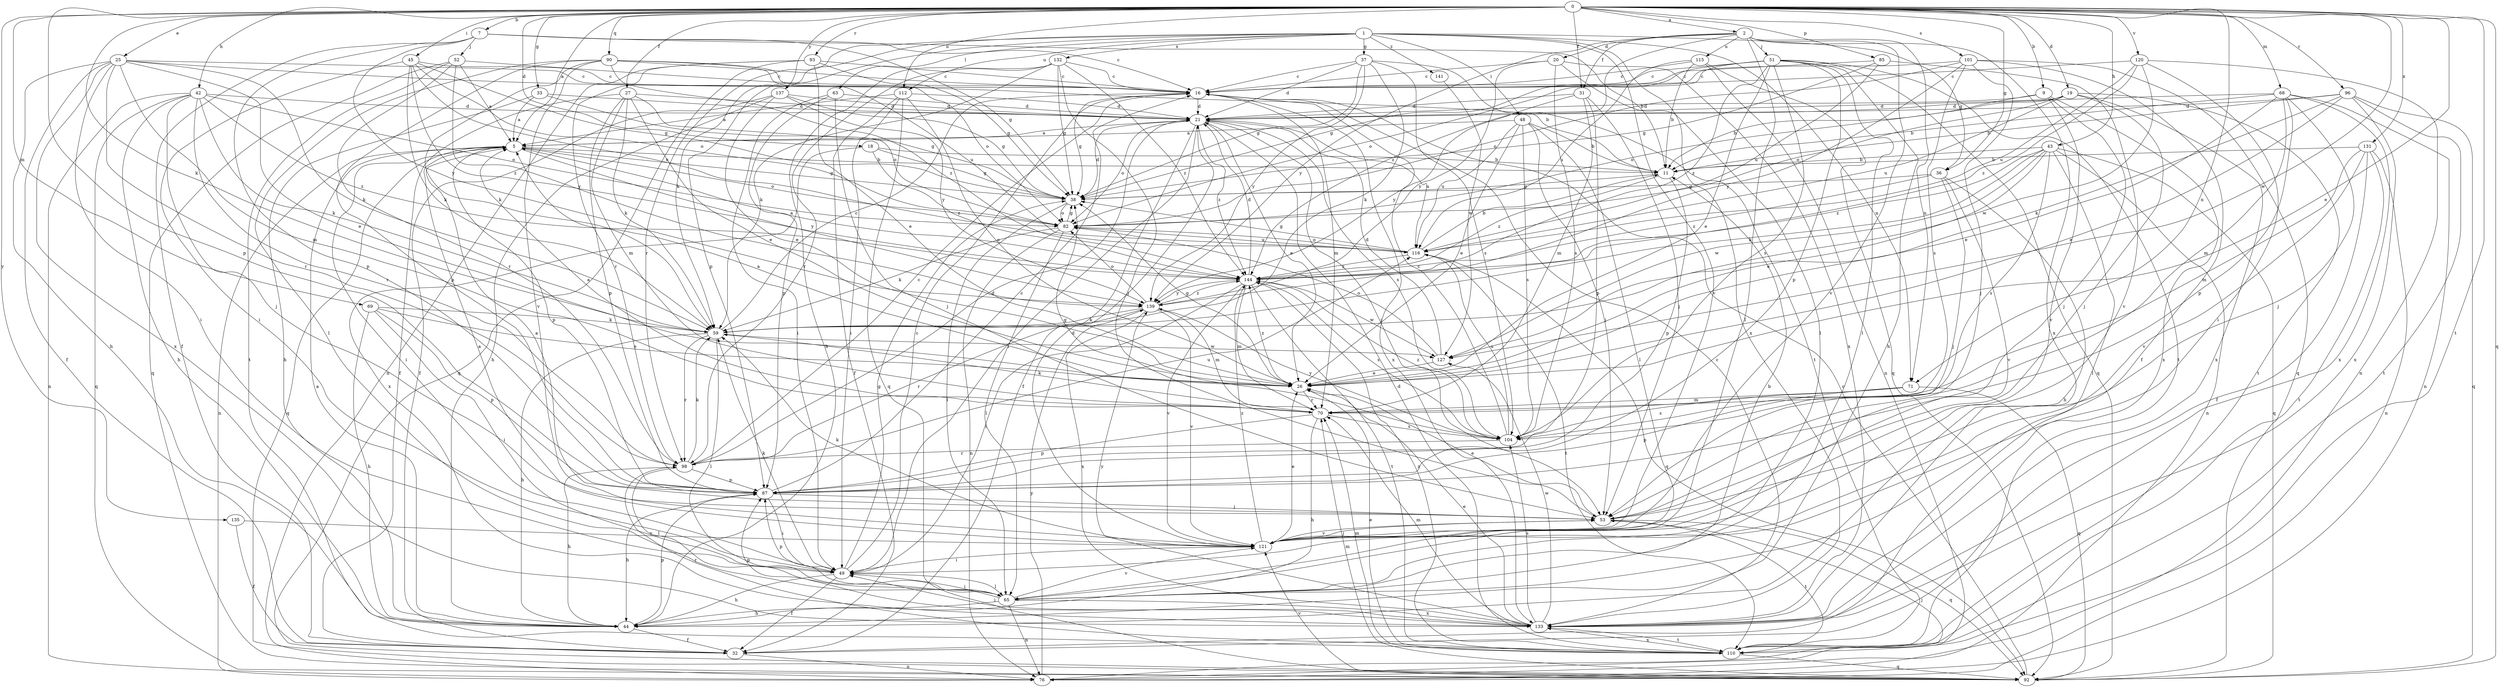 strict digraph  {
0;
1;
2;
5;
7;
9;
11;
16;
18;
19;
20;
21;
25;
26;
27;
31;
32;
33;
36;
37;
38;
42;
43;
44;
45;
48;
49;
51;
52;
53;
59;
63;
65;
68;
69;
70;
71;
76;
82;
85;
87;
90;
92;
93;
96;
98;
101;
104;
110;
112;
115;
116;
120;
121;
127;
131;
132;
133;
135;
137;
139;
141;
144;
0 -> 2  [label=a];
0 -> 5  [label=a];
0 -> 7  [label=b];
0 -> 9  [label=b];
0 -> 18  [label=d];
0 -> 19  [label=d];
0 -> 25  [label=e];
0 -> 26  [label=e];
0 -> 27  [label=f];
0 -> 31  [label=f];
0 -> 33  [label=g];
0 -> 36  [label=g];
0 -> 42  [label=h];
0 -> 43  [label=h];
0 -> 45  [label=i];
0 -> 59  [label=k];
0 -> 68  [label=m];
0 -> 69  [label=m];
0 -> 71  [label=n];
0 -> 85  [label=p];
0 -> 87  [label=p];
0 -> 90  [label=q];
0 -> 92  [label=q];
0 -> 93  [label=r];
0 -> 96  [label=r];
0 -> 101  [label=s];
0 -> 110  [label=t];
0 -> 112  [label=u];
0 -> 120  [label=v];
0 -> 127  [label=w];
0 -> 131  [label=x];
0 -> 135  [label=y];
0 -> 137  [label=y];
1 -> 36  [label=g];
1 -> 37  [label=g];
1 -> 48  [label=i];
1 -> 59  [label=k];
1 -> 63  [label=l];
1 -> 71  [label=n];
1 -> 87  [label=p];
1 -> 98  [label=r];
1 -> 112  [label=u];
1 -> 121  [label=v];
1 -> 132  [label=x];
1 -> 133  [label=x];
1 -> 141  [label=z];
2 -> 20  [label=d];
2 -> 31  [label=f];
2 -> 51  [label=j];
2 -> 65  [label=l];
2 -> 71  [label=n];
2 -> 115  [label=u];
2 -> 121  [label=v];
2 -> 133  [label=x];
2 -> 139  [label=y];
2 -> 144  [label=z];
5 -> 11  [label=b];
5 -> 38  [label=g];
5 -> 49  [label=i];
5 -> 76  [label=n];
5 -> 82  [label=o];
5 -> 87  [label=p];
5 -> 92  [label=q];
5 -> 139  [label=y];
7 -> 11  [label=b];
7 -> 16  [label=c];
7 -> 32  [label=f];
7 -> 38  [label=g];
7 -> 52  [label=j];
7 -> 87  [label=p];
7 -> 139  [label=y];
9 -> 21  [label=d];
9 -> 53  [label=j];
9 -> 82  [label=o];
9 -> 121  [label=v];
9 -> 133  [label=x];
11 -> 38  [label=g];
11 -> 87  [label=p];
11 -> 144  [label=z];
16 -> 21  [label=d];
16 -> 38  [label=g];
16 -> 70  [label=m];
16 -> 133  [label=x];
18 -> 11  [label=b];
18 -> 38  [label=g];
18 -> 133  [label=x];
18 -> 144  [label=z];
19 -> 11  [label=b];
19 -> 21  [label=d];
19 -> 53  [label=j];
19 -> 82  [label=o];
19 -> 110  [label=t];
19 -> 116  [label=u];
19 -> 133  [label=x];
20 -> 16  [label=c];
20 -> 65  [label=l];
20 -> 104  [label=s];
20 -> 133  [label=x];
20 -> 139  [label=y];
21 -> 5  [label=a];
21 -> 26  [label=e];
21 -> 32  [label=f];
21 -> 49  [label=i];
21 -> 53  [label=j];
21 -> 82  [label=o];
21 -> 104  [label=s];
21 -> 116  [label=u];
21 -> 144  [label=z];
25 -> 11  [label=b];
25 -> 16  [label=c];
25 -> 26  [label=e];
25 -> 32  [label=f];
25 -> 44  [label=h];
25 -> 49  [label=i];
25 -> 59  [label=k];
25 -> 70  [label=m];
25 -> 98  [label=r];
25 -> 133  [label=x];
26 -> 5  [label=a];
26 -> 38  [label=g];
26 -> 144  [label=z];
26 -> 70  [label=r];
27 -> 21  [label=d];
27 -> 26  [label=e];
27 -> 32  [label=f];
27 -> 38  [label=g];
27 -> 59  [label=k];
27 -> 70  [label=m];
27 -> 87  [label=p];
31 -> 21  [label=d];
31 -> 53  [label=j];
31 -> 70  [label=m];
31 -> 87  [label=p];
31 -> 139  [label=y];
32 -> 76  [label=n];
33 -> 5  [label=a];
33 -> 21  [label=d];
33 -> 44  [label=h];
33 -> 82  [label=o];
36 -> 38  [label=g];
36 -> 44  [label=h];
36 -> 53  [label=j];
36 -> 121  [label=v];
36 -> 144  [label=z];
37 -> 16  [label=c];
37 -> 21  [label=d];
37 -> 38  [label=g];
37 -> 59  [label=k];
37 -> 104  [label=s];
37 -> 110  [label=t];
37 -> 139  [label=y];
38 -> 21  [label=d];
38 -> 65  [label=l];
38 -> 82  [label=o];
42 -> 21  [label=d];
42 -> 44  [label=h];
42 -> 53  [label=j];
42 -> 59  [label=k];
42 -> 76  [label=n];
42 -> 82  [label=o];
42 -> 92  [label=q];
42 -> 98  [label=r];
42 -> 144  [label=z];
43 -> 11  [label=b];
43 -> 26  [label=e];
43 -> 59  [label=k];
43 -> 65  [label=l];
43 -> 76  [label=n];
43 -> 92  [label=q];
43 -> 104  [label=s];
43 -> 127  [label=w];
43 -> 144  [label=z];
44 -> 5  [label=a];
44 -> 32  [label=f];
44 -> 87  [label=p];
45 -> 16  [label=c];
45 -> 38  [label=g];
45 -> 49  [label=i];
45 -> 59  [label=k];
45 -> 82  [label=o];
45 -> 116  [label=u];
45 -> 144  [label=z];
48 -> 5  [label=a];
48 -> 11  [label=b];
48 -> 26  [label=e];
48 -> 53  [label=j];
48 -> 65  [label=l];
48 -> 104  [label=s];
48 -> 116  [label=u];
49 -> 16  [label=c];
49 -> 32  [label=f];
49 -> 38  [label=g];
49 -> 44  [label=h];
49 -> 59  [label=k];
49 -> 65  [label=l];
51 -> 16  [label=c];
51 -> 26  [label=e];
51 -> 38  [label=g];
51 -> 44  [label=h];
51 -> 65  [label=l];
51 -> 82  [label=o];
51 -> 87  [label=p];
51 -> 92  [label=q];
51 -> 104  [label=s];
51 -> 110  [label=t];
51 -> 144  [label=z];
52 -> 5  [label=a];
52 -> 16  [label=c];
52 -> 92  [label=q];
52 -> 98  [label=r];
52 -> 110  [label=t];
52 -> 139  [label=y];
53 -> 5  [label=a];
53 -> 26  [label=e];
53 -> 92  [label=q];
53 -> 110  [label=t];
53 -> 121  [label=v];
59 -> 16  [label=c];
59 -> 44  [label=h];
59 -> 65  [label=l];
59 -> 98  [label=r];
59 -> 127  [label=w];
63 -> 21  [label=d];
63 -> 49  [label=i];
63 -> 53  [label=j];
63 -> 87  [label=p];
65 -> 11  [label=b];
65 -> 44  [label=h];
65 -> 49  [label=i];
65 -> 76  [label=n];
65 -> 87  [label=p];
65 -> 121  [label=v];
65 -> 133  [label=x];
68 -> 11  [label=b];
68 -> 21  [label=d];
68 -> 26  [label=e];
68 -> 53  [label=j];
68 -> 70  [label=m];
68 -> 76  [label=n];
68 -> 87  [label=p];
68 -> 133  [label=x];
69 -> 26  [label=e];
69 -> 44  [label=h];
69 -> 49  [label=i];
69 -> 59  [label=k];
69 -> 87  [label=p];
70 -> 5  [label=a];
70 -> 44  [label=h];
70 -> 59  [label=k];
70 -> 87  [label=p];
70 -> 104  [label=s];
71 -> 70  [label=m];
71 -> 87  [label=p];
71 -> 92  [label=q];
71 -> 104  [label=s];
76 -> 53  [label=j];
76 -> 139  [label=y];
82 -> 38  [label=g];
82 -> 59  [label=k];
82 -> 65  [label=l];
82 -> 76  [label=n];
82 -> 116  [label=u];
85 -> 16  [label=c];
85 -> 38  [label=g];
85 -> 116  [label=u];
85 -> 121  [label=v];
87 -> 16  [label=c];
87 -> 44  [label=h];
87 -> 49  [label=i];
87 -> 53  [label=j];
90 -> 16  [label=c];
90 -> 59  [label=k];
90 -> 65  [label=l];
90 -> 82  [label=o];
90 -> 87  [label=p];
90 -> 116  [label=u];
90 -> 121  [label=v];
90 -> 144  [label=z];
92 -> 16  [label=c];
92 -> 70  [label=m];
92 -> 121  [label=v];
93 -> 16  [label=c];
93 -> 26  [label=e];
93 -> 38  [label=g];
93 -> 76  [label=n];
93 -> 92  [label=q];
93 -> 98  [label=r];
96 -> 11  [label=b];
96 -> 21  [label=d];
96 -> 26  [label=e];
96 -> 59  [label=k];
96 -> 92  [label=q];
96 -> 110  [label=t];
96 -> 133  [label=x];
98 -> 16  [label=c];
98 -> 21  [label=d];
98 -> 44  [label=h];
98 -> 59  [label=k];
98 -> 65  [label=l];
98 -> 87  [label=p];
98 -> 116  [label=u];
101 -> 16  [label=c];
101 -> 32  [label=f];
101 -> 53  [label=j];
101 -> 82  [label=o];
101 -> 92  [label=q];
101 -> 104  [label=s];
101 -> 139  [label=y];
104 -> 16  [label=c];
104 -> 38  [label=g];
104 -> 98  [label=r];
104 -> 116  [label=u];
104 -> 139  [label=y];
104 -> 144  [label=z];
110 -> 21  [label=d];
110 -> 26  [label=e];
110 -> 70  [label=m];
110 -> 92  [label=q];
110 -> 98  [label=r];
110 -> 133  [label=x];
110 -> 144  [label=z];
112 -> 5  [label=a];
112 -> 21  [label=d];
112 -> 26  [label=e];
112 -> 32  [label=f];
112 -> 49  [label=i];
112 -> 92  [label=q];
115 -> 11  [label=b];
115 -> 16  [label=c];
115 -> 76  [label=n];
115 -> 92  [label=q];
115 -> 116  [label=u];
116 -> 11  [label=b];
116 -> 38  [label=g];
116 -> 82  [label=o];
116 -> 92  [label=q];
116 -> 110  [label=t];
116 -> 144  [label=z];
120 -> 16  [label=c];
120 -> 49  [label=i];
120 -> 76  [label=n];
120 -> 116  [label=u];
120 -> 127  [label=w];
120 -> 144  [label=z];
121 -> 5  [label=a];
121 -> 21  [label=d];
121 -> 26  [label=e];
121 -> 49  [label=i];
121 -> 53  [label=j];
121 -> 59  [label=k];
121 -> 144  [label=z];
127 -> 21  [label=d];
127 -> 26  [label=e];
127 -> 82  [label=o];
131 -> 11  [label=b];
131 -> 32  [label=f];
131 -> 70  [label=m];
131 -> 76  [label=n];
131 -> 110  [label=t];
131 -> 121  [label=v];
132 -> 16  [label=c];
132 -> 38  [label=g];
132 -> 44  [label=h];
132 -> 53  [label=j];
132 -> 59  [label=k];
132 -> 98  [label=r];
132 -> 144  [label=z];
133 -> 16  [label=c];
133 -> 26  [label=e];
133 -> 49  [label=i];
133 -> 70  [label=m];
133 -> 87  [label=p];
133 -> 104  [label=s];
133 -> 110  [label=t];
133 -> 127  [label=w];
133 -> 139  [label=y];
135 -> 32  [label=f];
135 -> 121  [label=v];
137 -> 21  [label=d];
137 -> 26  [label=e];
137 -> 32  [label=f];
137 -> 38  [label=g];
137 -> 44  [label=h];
137 -> 139  [label=y];
139 -> 59  [label=k];
139 -> 70  [label=m];
139 -> 82  [label=o];
139 -> 98  [label=r];
139 -> 121  [label=v];
139 -> 133  [label=x];
139 -> 144  [label=z];
141 -> 127  [label=w];
144 -> 5  [label=a];
144 -> 21  [label=d];
144 -> 49  [label=i];
144 -> 70  [label=m];
144 -> 104  [label=s];
144 -> 110  [label=t];
144 -> 121  [label=v];
144 -> 127  [label=w];
144 -> 139  [label=y];
}
